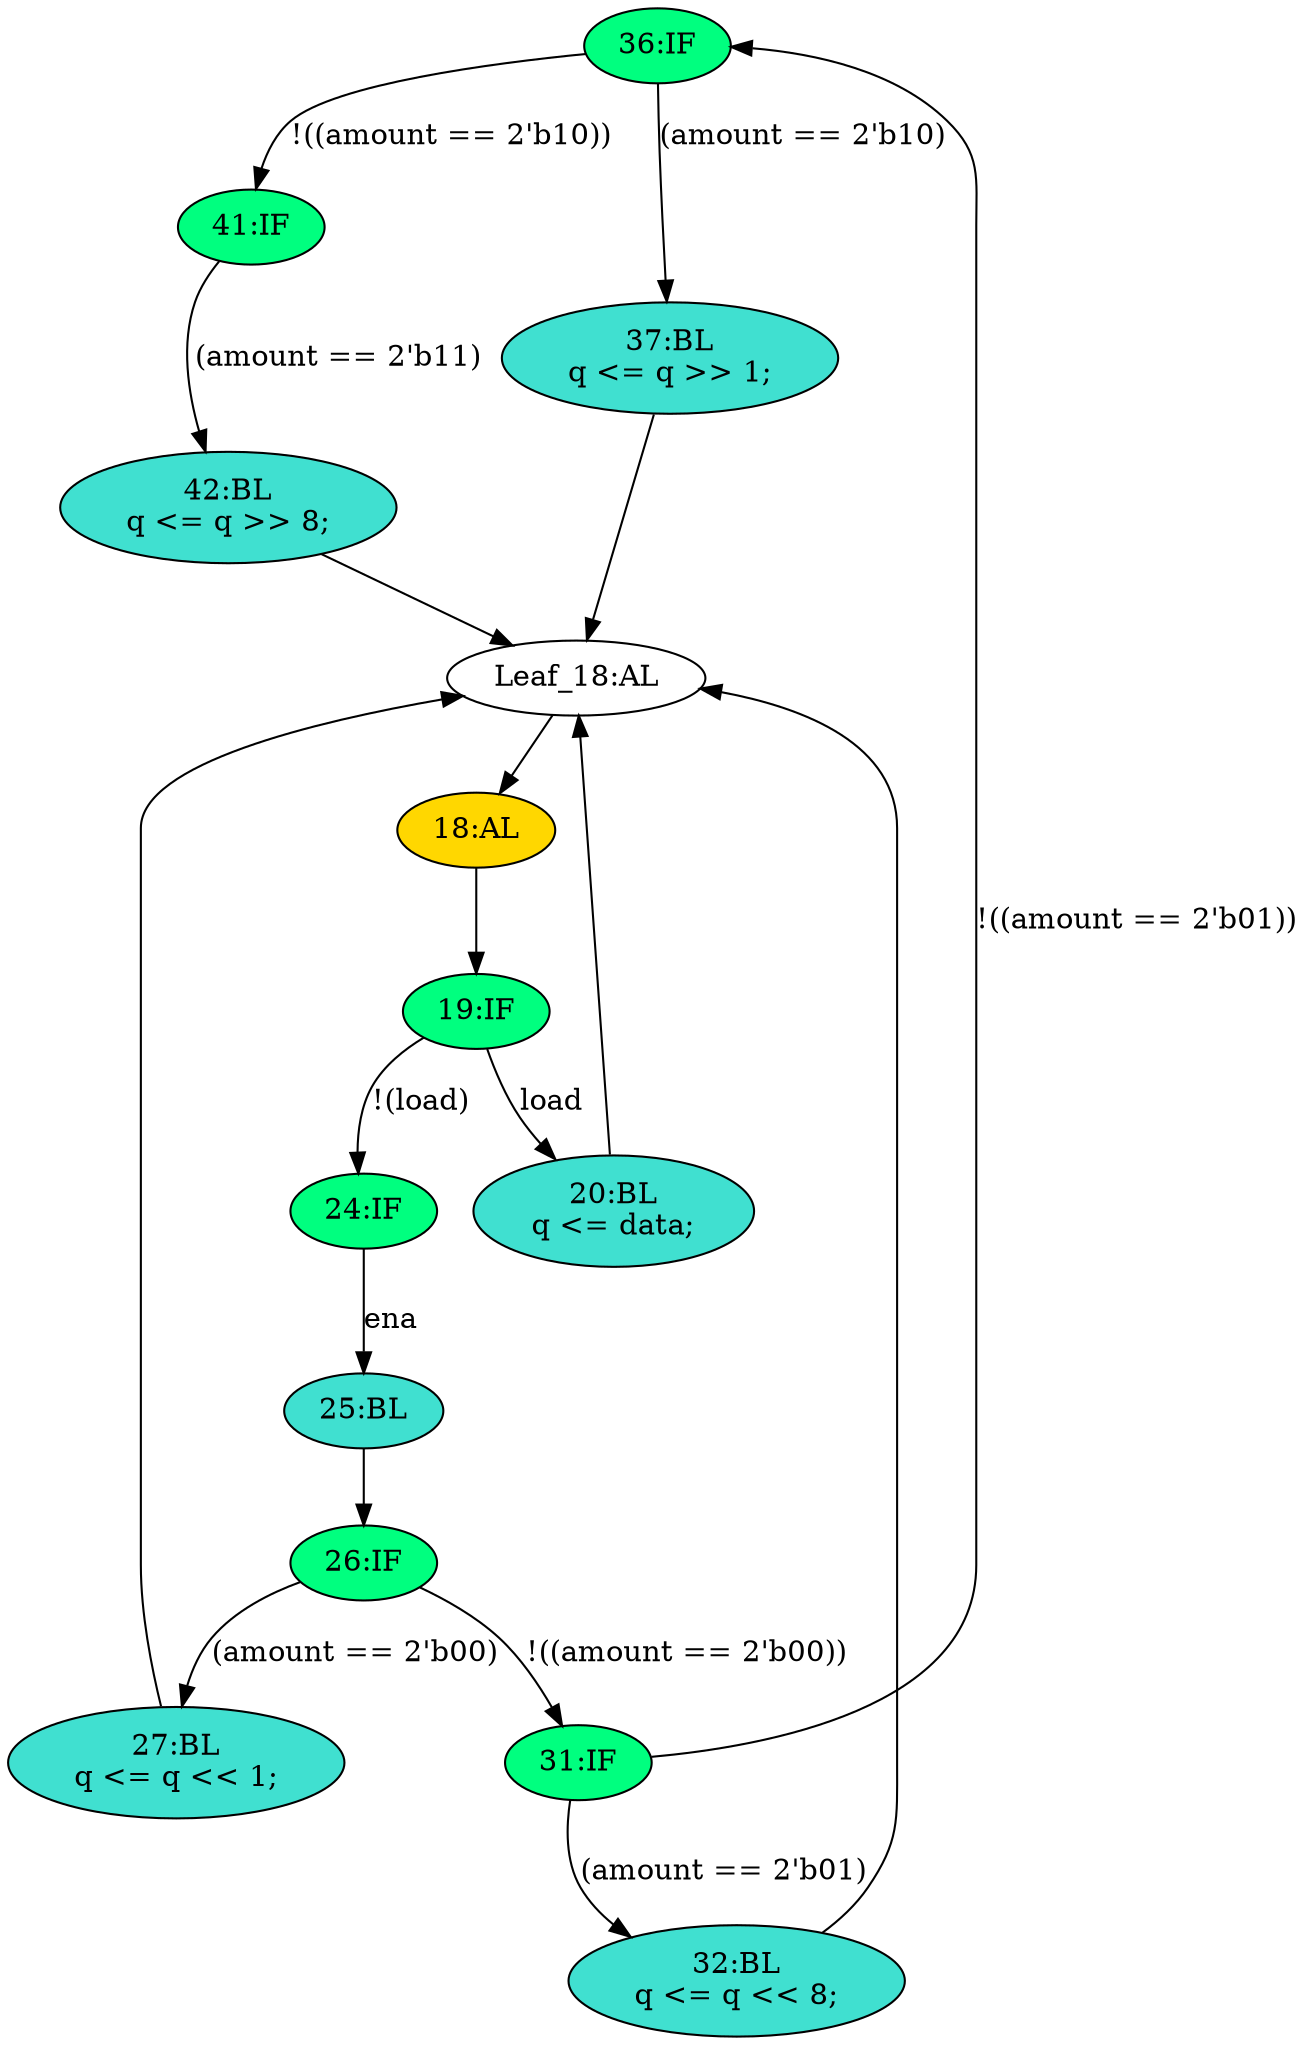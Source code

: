 strict digraph "compose( ,  )" {
	node [label="\N"];
	"36:IF"	[ast="<pyverilog.vparser.ast.IfStatement object at 0x7f0933686550>",
		fillcolor=springgreen,
		label="36:IF",
		statements="[]",
		style=filled,
		typ=IfStatement];
	"41:IF"	[ast="<pyverilog.vparser.ast.IfStatement object at 0x7f09332d8cd0>",
		fillcolor=springgreen,
		label="41:IF",
		statements="[]",
		style=filled,
		typ=IfStatement];
	"36:IF" -> "41:IF"	[cond="['amount']",
		label="!((amount == 2'b10))",
		lineno=36];
	"37:BL"	[ast="<pyverilog.vparser.ast.Block object at 0x7f09336ea390>",
		fillcolor=turquoise,
		label="37:BL
q <= q >> 1;",
		statements="[<pyverilog.vparser.ast.NonblockingSubstitution object at 0x7f0933686150>]",
		style=filled,
		typ=Block];
	"36:IF" -> "37:BL"	[cond="['amount']",
		label="(amount == 2'b10)",
		lineno=36];
	"19:IF"	[ast="<pyverilog.vparser.ast.IfStatement object at 0x7f0933664890>",
		fillcolor=springgreen,
		label="19:IF",
		statements="[]",
		style=filled,
		typ=IfStatement];
	"24:IF"	[ast="<pyverilog.vparser.ast.IfStatement object at 0x7f09333ce550>",
		fillcolor=springgreen,
		label="24:IF",
		statements="[]",
		style=filled,
		typ=IfStatement];
	"19:IF" -> "24:IF"	[cond="['load']",
		label="!(load)",
		lineno=19];
	"20:BL"	[ast="<pyverilog.vparser.ast.Block object at 0x7f0933677090>",
		fillcolor=turquoise,
		label="20:BL
q <= data;",
		statements="[<pyverilog.vparser.ast.NonblockingSubstitution object at 0x7f0933664610>]",
		style=filled,
		typ=Block];
	"19:IF" -> "20:BL"	[cond="['load']",
		label=load,
		lineno=19];
	"32:BL"	[ast="<pyverilog.vparser.ast.Block object at 0x7f0933667ad0>",
		fillcolor=turquoise,
		label="32:BL
q <= q << 8;",
		statements="[<pyverilog.vparser.ast.NonblockingSubstitution object at 0x7f0933667550>]",
		style=filled,
		typ=Block];
	"Leaf_18:AL"	[def_var="['q']",
		label="Leaf_18:AL"];
	"32:BL" -> "Leaf_18:AL"	[cond="[]",
		lineno=None];
	"27:BL"	[ast="<pyverilog.vparser.ast.Block object at 0x7f0933672450>",
		fillcolor=turquoise,
		label="27:BL
q <= q << 1;",
		statements="[<pyverilog.vparser.ast.NonblockingSubstitution object at 0x7f093367dc50>]",
		style=filled,
		typ=Block];
	"27:BL" -> "Leaf_18:AL"	[cond="[]",
		lineno=None];
	"25:BL"	[ast="<pyverilog.vparser.ast.Block object at 0x7f09333ce290>",
		fillcolor=turquoise,
		label="25:BL",
		statements="[]",
		style=filled,
		typ=Block];
	"24:IF" -> "25:BL"	[cond="['ena']",
		label=ena,
		lineno=24];
	"26:IF"	[ast="<pyverilog.vparser.ast.IfStatement object at 0x7f093367dd10>",
		fillcolor=springgreen,
		label="26:IF",
		statements="[]",
		style=filled,
		typ=IfStatement];
	"26:IF" -> "27:BL"	[cond="['amount']",
		label="(amount == 2'b00)",
		lineno=26];
	"31:IF"	[ast="<pyverilog.vparser.ast.IfStatement object at 0x7f0936ae4190>",
		fillcolor=springgreen,
		label="31:IF",
		statements="[]",
		style=filled,
		typ=IfStatement];
	"26:IF" -> "31:IF"	[cond="['amount']",
		label="!((amount == 2'b00))",
		lineno=26];
	"18:AL"	[ast="<pyverilog.vparser.ast.Always object at 0x7f09336771d0>",
		clk_sens=True,
		fillcolor=gold,
		label="18:AL",
		sens="['clk']",
		statements="[]",
		style=filled,
		typ=Always,
		use_var="['load', 'ena', 'amount', 'data', 'q']"];
	"18:AL" -> "19:IF"	[cond="[]",
		lineno=None];
	"20:BL" -> "Leaf_18:AL"	[cond="[]",
		lineno=None];
	"31:IF" -> "36:IF"	[cond="['amount']",
		label="!((amount == 2'b01))",
		lineno=31];
	"31:IF" -> "32:BL"	[cond="['amount']",
		label="(amount == 2'b01)",
		lineno=31];
	"Leaf_18:AL" -> "18:AL";
	"25:BL" -> "26:IF"	[cond="[]",
		lineno=None];
	"42:BL"	[ast="<pyverilog.vparser.ast.Block object at 0x7f09332d8610>",
		fillcolor=turquoise,
		label="42:BL
q <= q >> 8;",
		statements="[<pyverilog.vparser.ast.NonblockingSubstitution object at 0x7f09332d8810>]",
		style=filled,
		typ=Block];
	"41:IF" -> "42:BL"	[cond="['amount']",
		label="(amount == 2'b11)",
		lineno=41];
	"42:BL" -> "Leaf_18:AL"	[cond="[]",
		lineno=None];
	"37:BL" -> "Leaf_18:AL"	[cond="[]",
		lineno=None];
}
